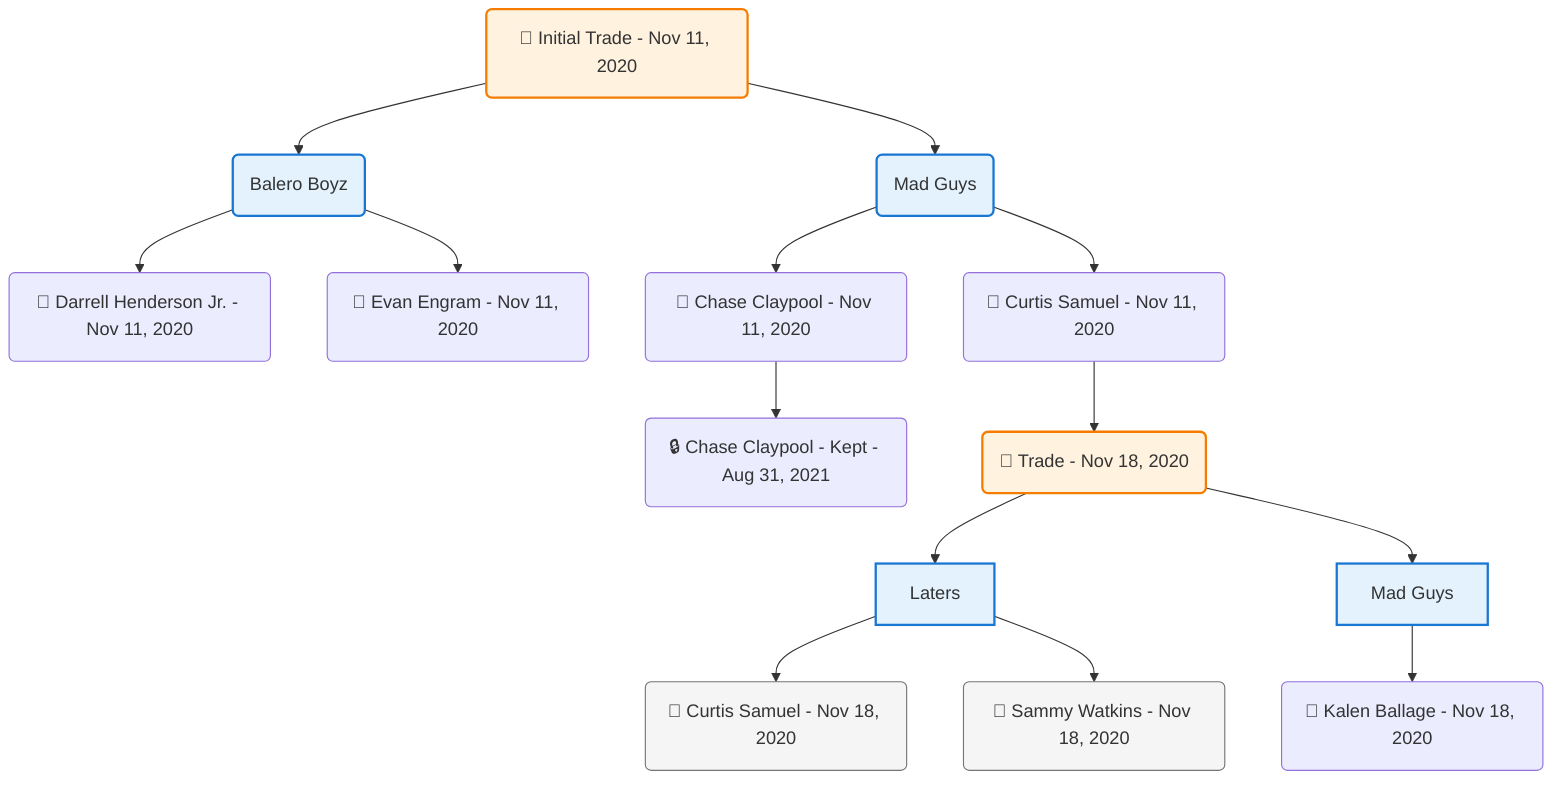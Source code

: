 flowchart TD

    TRADE_MAIN("🔄 Initial Trade - Nov 11, 2020")
    TEAM_1("Balero Boyz")
    TEAM_2("Mad Guys")
    NODE_f55e164d-9b56-4bc5-bf2e-000852b382f6("🔄 Darrell Henderson Jr. - Nov 11, 2020")
    NODE_cd02fa03-943f-4128-82d1-1f72a6890196("🔄 Evan Engram - Nov 11, 2020")
    NODE_9064b67a-7973-430a-8016-49c1c1c88f4e("🔄 Chase Claypool - Nov 11, 2020")
    NODE_d1566c66-bad8-4c10-885e-77e02b6e6b1d("🔒 Chase Claypool - Kept - Aug 31, 2021")
    NODE_bf374c1b-b717-4b24-b826-e79cb051261a("🔄 Curtis Samuel - Nov 11, 2020")
    TRADE_aecac4aa-73d5-456f-9032-039f214d9033_3("🔄 Trade - Nov 18, 2020")
    TEAM_825928a9-7194-43aa-b7ae-fc78c2510b16_4["Laters"]
    NODE_9707556d-e733-468c-8be4-048032c2a478("🔄 Curtis Samuel - Nov 18, 2020")
    NODE_d8490648-7283-4e9b-a572-068666e90bf1("🔄 Sammy Watkins - Nov 18, 2020")
    TEAM_f5908944-6efd-40eb-af54-6c53004e0e2f_5["Mad Guys"]
    NODE_8e9251d8-e65f-4bf2-8651-83e48365fc6c("🔄 Kalen Ballage - Nov 18, 2020")

    TRADE_MAIN --> TEAM_1
    TRADE_MAIN --> TEAM_2
    TEAM_1 --> NODE_f55e164d-9b56-4bc5-bf2e-000852b382f6
    TEAM_1 --> NODE_cd02fa03-943f-4128-82d1-1f72a6890196
    TEAM_2 --> NODE_9064b67a-7973-430a-8016-49c1c1c88f4e
    NODE_9064b67a-7973-430a-8016-49c1c1c88f4e --> NODE_d1566c66-bad8-4c10-885e-77e02b6e6b1d
    TEAM_2 --> NODE_bf374c1b-b717-4b24-b826-e79cb051261a
    NODE_bf374c1b-b717-4b24-b826-e79cb051261a --> TRADE_aecac4aa-73d5-456f-9032-039f214d9033_3
    TRADE_aecac4aa-73d5-456f-9032-039f214d9033_3 --> TEAM_825928a9-7194-43aa-b7ae-fc78c2510b16_4
    TEAM_825928a9-7194-43aa-b7ae-fc78c2510b16_4 --> NODE_9707556d-e733-468c-8be4-048032c2a478
    TEAM_825928a9-7194-43aa-b7ae-fc78c2510b16_4 --> NODE_d8490648-7283-4e9b-a572-068666e90bf1
    TRADE_aecac4aa-73d5-456f-9032-039f214d9033_3 --> TEAM_f5908944-6efd-40eb-af54-6c53004e0e2f_5
    TEAM_f5908944-6efd-40eb-af54-6c53004e0e2f_5 --> NODE_8e9251d8-e65f-4bf2-8651-83e48365fc6c

    %% Node styling
    classDef teamNode fill:#e3f2fd,stroke:#1976d2,stroke-width:2px
    classDef tradeNode fill:#fff3e0,stroke:#f57c00,stroke-width:2px
    classDef playerNode fill:#f3e5f5,stroke:#7b1fa2,stroke-width:1px
    classDef nonRootPlayerNode fill:#f5f5f5,stroke:#757575,stroke-width:1px
    classDef endNode fill:#ffebee,stroke:#c62828,stroke-width:2px
    classDef waiverNode fill:#e8f5e8,stroke:#388e3c,stroke-width:2px
    classDef championshipNode fill:#fff9c4,stroke:#f57f17,stroke-width:3px

    class TEAM_1,TEAM_2,TEAM_825928a9-7194-43aa-b7ae-fc78c2510b16_4,TEAM_f5908944-6efd-40eb-af54-6c53004e0e2f_5 teamNode
    class NODE_9707556d-e733-468c-8be4-048032c2a478,NODE_d8490648-7283-4e9b-a572-068666e90bf1 nonRootPlayerNode
    class TRADE_MAIN,TRADE_aecac4aa-73d5-456f-9032-039f214d9033_3 tradeNode